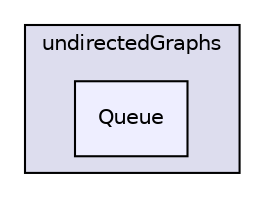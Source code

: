 digraph "Queue" {
  compound=true
  node [ fontsize="10", fontname="Helvetica"];
  edge [ labelfontsize="10", labelfontname="Helvetica"];
  subgraph clusterdir_c1c3509470ba02980f8d7c65151f60da {
    graph [ bgcolor="#ddddee", pencolor="black", label="undirectedGraphs" fontname="Helvetica", fontsize="10", URL="dir_c1c3509470ba02980f8d7c65151f60da.html"]
  dir_c016d866ed8541eb1304aefce5636b7c [shape=box, label="Queue", style="filled", fillcolor="#eeeeff", pencolor="black", URL="dir_c016d866ed8541eb1304aefce5636b7c.html"];
  }
}
